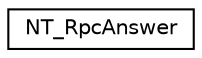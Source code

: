 digraph "Graphical Class Hierarchy"
{
  edge [fontname="Helvetica",fontsize="10",labelfontname="Helvetica",labelfontsize="10"];
  node [fontname="Helvetica",fontsize="10",shape=record];
  rankdir="LR";
  Node1 [label="NT_RpcAnswer",height=0.2,width=0.4,color="black", fillcolor="white", style="filled",URL="$structNT__RpcAnswer.html",tooltip="NetworkTables RPC Call Data. "];
}

